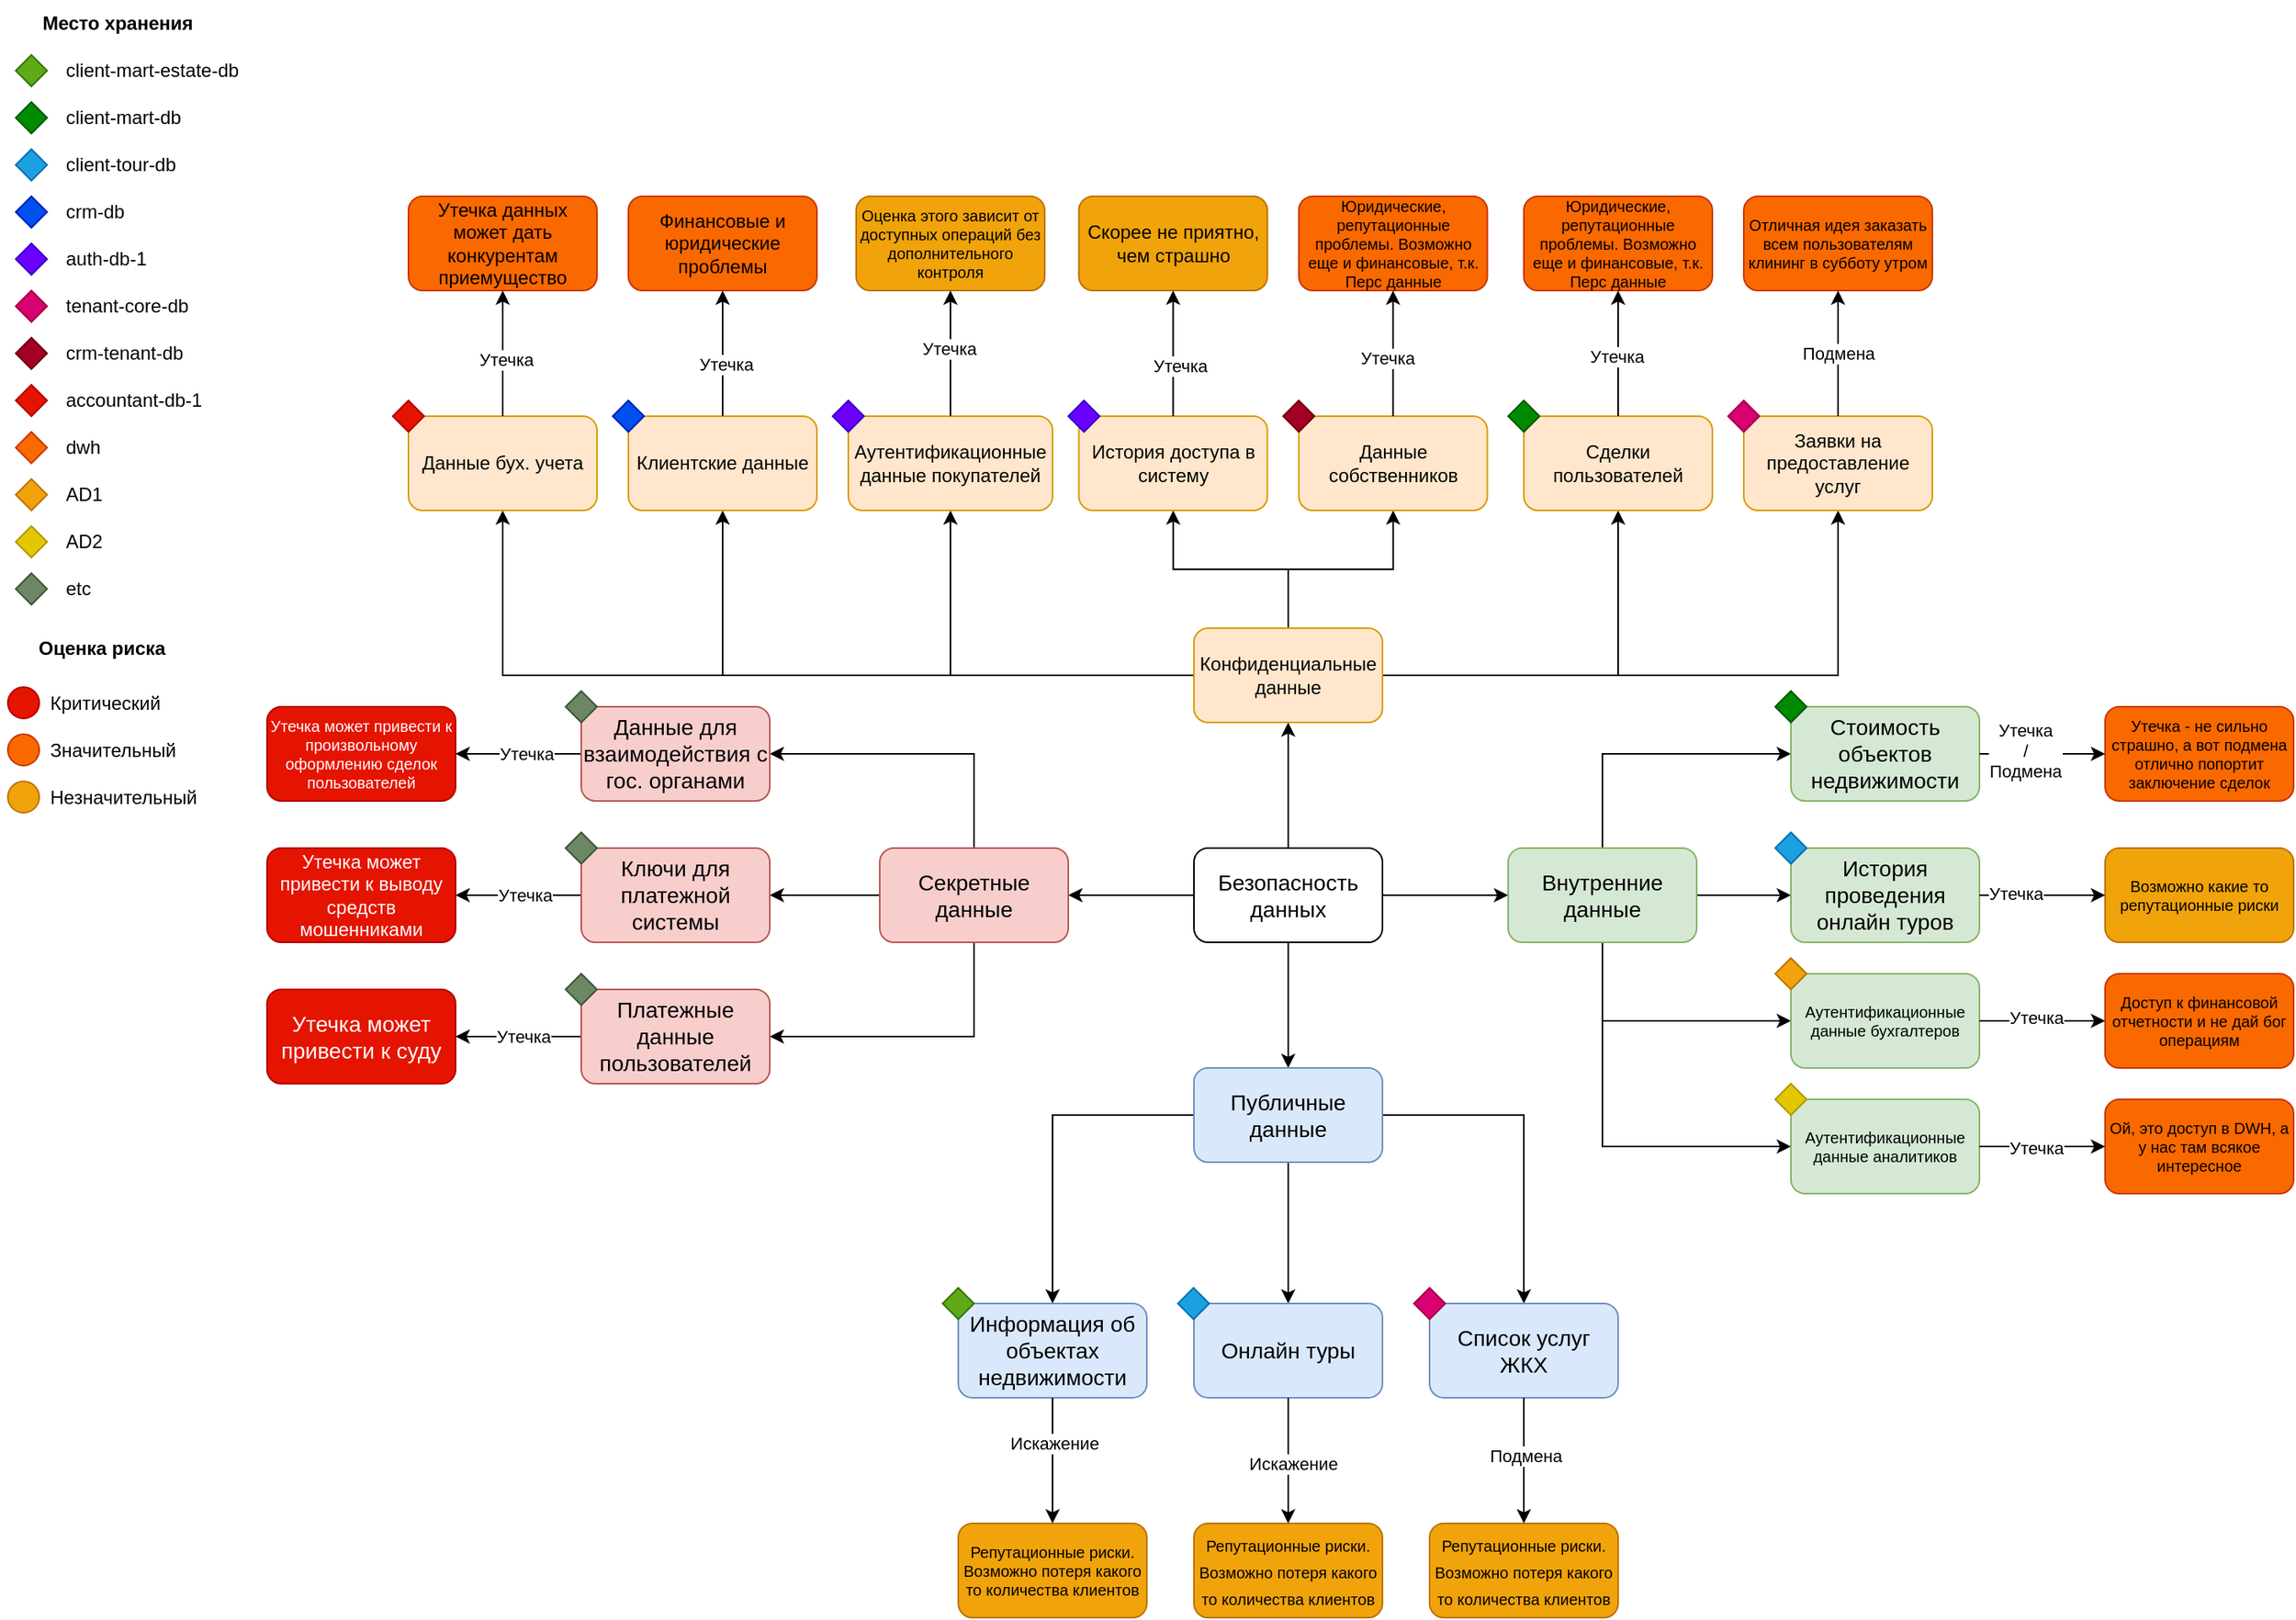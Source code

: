 <mxfile version="24.7.17">
  <diagram name="Page-1" id="2c0d36ab-eaac-3732-788b-9136903baeff">
    <mxGraphModel dx="418" dy="656" grid="1" gridSize="10" guides="1" tooltips="1" connect="1" arrows="1" fold="1" page="1" pageScale="1.5" pageWidth="1169" pageHeight="827" background="none" math="0" shadow="0">
      <root>
        <mxCell id="0" />
        <mxCell id="1" parent="0" />
        <mxCell id="81PvrEaJZRT7oWfypSjd-128" value="" style="edgeStyle=orthogonalEdgeStyle;rounded=0;orthogonalLoop=1;jettySize=auto;html=1;" edge="1" parent="1" source="81PvrEaJZRT7oWfypSjd-126" target="81PvrEaJZRT7oWfypSjd-127">
          <mxGeometry relative="1" as="geometry" />
        </mxCell>
        <mxCell id="81PvrEaJZRT7oWfypSjd-130" value="" style="edgeStyle=orthogonalEdgeStyle;rounded=0;orthogonalLoop=1;jettySize=auto;html=1;" edge="1" parent="1" source="81PvrEaJZRT7oWfypSjd-126" target="81PvrEaJZRT7oWfypSjd-129">
          <mxGeometry relative="1" as="geometry" />
        </mxCell>
        <mxCell id="81PvrEaJZRT7oWfypSjd-132" value="" style="edgeStyle=orthogonalEdgeStyle;rounded=0;orthogonalLoop=1;jettySize=auto;html=1;" edge="1" parent="1" source="81PvrEaJZRT7oWfypSjd-126" target="81PvrEaJZRT7oWfypSjd-131">
          <mxGeometry relative="1" as="geometry" />
        </mxCell>
        <mxCell id="81PvrEaJZRT7oWfypSjd-134" value="" style="edgeStyle=orthogonalEdgeStyle;rounded=0;orthogonalLoop=1;jettySize=auto;html=1;" edge="1" parent="1" source="81PvrEaJZRT7oWfypSjd-126" target="81PvrEaJZRT7oWfypSjd-133">
          <mxGeometry relative="1" as="geometry" />
        </mxCell>
        <mxCell id="81PvrEaJZRT7oWfypSjd-126" value="Безопасность данных" style="rounded=1;whiteSpace=wrap;html=1;fontStyle=0;fontSize=14;" vertex="1" parent="1">
          <mxGeometry x="770" y="550" width="120" height="60" as="geometry" />
        </mxCell>
        <mxCell id="81PvrEaJZRT7oWfypSjd-136" value="" style="edgeStyle=orthogonalEdgeStyle;rounded=0;orthogonalLoop=1;jettySize=auto;html=1;" edge="1" parent="1" source="81PvrEaJZRT7oWfypSjd-127" target="81PvrEaJZRT7oWfypSjd-135">
          <mxGeometry relative="1" as="geometry" />
        </mxCell>
        <mxCell id="81PvrEaJZRT7oWfypSjd-140" style="edgeStyle=orthogonalEdgeStyle;rounded=0;orthogonalLoop=1;jettySize=auto;html=1;exitX=0.5;exitY=1;exitDx=0;exitDy=0;entryX=0.5;entryY=0;entryDx=0;entryDy=0;" edge="1" parent="1" source="81PvrEaJZRT7oWfypSjd-127" target="81PvrEaJZRT7oWfypSjd-139">
          <mxGeometry relative="1" as="geometry" />
        </mxCell>
        <mxCell id="81PvrEaJZRT7oWfypSjd-142" style="edgeStyle=orthogonalEdgeStyle;rounded=0;orthogonalLoop=1;jettySize=auto;html=1;exitX=1;exitY=0.5;exitDx=0;exitDy=0;entryX=0.5;entryY=0;entryDx=0;entryDy=0;" edge="1" parent="1" source="81PvrEaJZRT7oWfypSjd-127" target="81PvrEaJZRT7oWfypSjd-141">
          <mxGeometry relative="1" as="geometry" />
        </mxCell>
        <mxCell id="81PvrEaJZRT7oWfypSjd-127" value="Публичные данные" style="whiteSpace=wrap;html=1;fontSize=14;fillColor=#dae8fc;strokeColor=#6c8ebf;rounded=1;fontStyle=0;" vertex="1" parent="1">
          <mxGeometry x="770" y="690" width="120" height="60" as="geometry" />
        </mxCell>
        <mxCell id="81PvrEaJZRT7oWfypSjd-159" style="edgeStyle=orthogonalEdgeStyle;rounded=0;orthogonalLoop=1;jettySize=auto;html=1;exitX=1;exitY=0.5;exitDx=0;exitDy=0;entryX=0;entryY=0.5;entryDx=0;entryDy=0;" edge="1" parent="1" source="81PvrEaJZRT7oWfypSjd-129" target="81PvrEaJZRT7oWfypSjd-158">
          <mxGeometry relative="1" as="geometry" />
        </mxCell>
        <mxCell id="81PvrEaJZRT7oWfypSjd-160" style="edgeStyle=orthogonalEdgeStyle;rounded=0;orthogonalLoop=1;jettySize=auto;html=1;exitX=0.5;exitY=0;exitDx=0;exitDy=0;entryX=0;entryY=0.5;entryDx=0;entryDy=0;" edge="1" parent="1" source="81PvrEaJZRT7oWfypSjd-129" target="81PvrEaJZRT7oWfypSjd-154">
          <mxGeometry relative="1" as="geometry" />
        </mxCell>
        <mxCell id="81PvrEaJZRT7oWfypSjd-230" style="edgeStyle=orthogonalEdgeStyle;rounded=0;orthogonalLoop=1;jettySize=auto;html=1;exitX=0.5;exitY=1;exitDx=0;exitDy=0;entryX=0;entryY=0.5;entryDx=0;entryDy=0;fontSize=10;" edge="1" parent="1" source="81PvrEaJZRT7oWfypSjd-129" target="81PvrEaJZRT7oWfypSjd-228">
          <mxGeometry relative="1" as="geometry" />
        </mxCell>
        <mxCell id="81PvrEaJZRT7oWfypSjd-231" style="edgeStyle=orthogonalEdgeStyle;rounded=0;orthogonalLoop=1;jettySize=auto;html=1;exitX=0.5;exitY=1;exitDx=0;exitDy=0;entryX=0;entryY=0.5;entryDx=0;entryDy=0;" edge="1" parent="1" source="81PvrEaJZRT7oWfypSjd-129" target="81PvrEaJZRT7oWfypSjd-223">
          <mxGeometry relative="1" as="geometry" />
        </mxCell>
        <mxCell id="81PvrEaJZRT7oWfypSjd-129" value="Внутренние данные" style="whiteSpace=wrap;html=1;fontSize=14;fillColor=#d5e8d4;strokeColor=#82b366;rounded=1;fontStyle=0;" vertex="1" parent="1">
          <mxGeometry x="970" y="550" width="120" height="60" as="geometry" />
        </mxCell>
        <mxCell id="81PvrEaJZRT7oWfypSjd-149" value="" style="edgeStyle=orthogonalEdgeStyle;rounded=0;orthogonalLoop=1;jettySize=auto;html=1;" edge="1" parent="1" source="81PvrEaJZRT7oWfypSjd-131" target="81PvrEaJZRT7oWfypSjd-148">
          <mxGeometry relative="1" as="geometry" />
        </mxCell>
        <mxCell id="81PvrEaJZRT7oWfypSjd-151" value="" style="edgeStyle=orthogonalEdgeStyle;rounded=0;orthogonalLoop=1;jettySize=auto;html=1;" edge="1" parent="1" source="81PvrEaJZRT7oWfypSjd-131" target="81PvrEaJZRT7oWfypSjd-150">
          <mxGeometry relative="1" as="geometry" />
        </mxCell>
        <mxCell id="81PvrEaJZRT7oWfypSjd-153" value="" style="edgeStyle=orthogonalEdgeStyle;rounded=0;orthogonalLoop=1;jettySize=auto;html=1;" edge="1" parent="1" source="81PvrEaJZRT7oWfypSjd-131" target="81PvrEaJZRT7oWfypSjd-152">
          <mxGeometry relative="1" as="geometry" />
        </mxCell>
        <mxCell id="81PvrEaJZRT7oWfypSjd-157" value="" style="edgeStyle=orthogonalEdgeStyle;rounded=0;orthogonalLoop=1;jettySize=auto;html=1;" edge="1" parent="1" source="81PvrEaJZRT7oWfypSjd-131" target="81PvrEaJZRT7oWfypSjd-156">
          <mxGeometry relative="1" as="geometry" />
        </mxCell>
        <mxCell id="81PvrEaJZRT7oWfypSjd-165" value="" style="edgeStyle=orthogonalEdgeStyle;rounded=0;orthogonalLoop=1;jettySize=auto;html=1;" edge="1" parent="1" source="81PvrEaJZRT7oWfypSjd-131" target="81PvrEaJZRT7oWfypSjd-164">
          <mxGeometry relative="1" as="geometry" />
        </mxCell>
        <mxCell id="81PvrEaJZRT7oWfypSjd-213" style="edgeStyle=orthogonalEdgeStyle;rounded=0;orthogonalLoop=1;jettySize=auto;html=1;exitX=1;exitY=0.5;exitDx=0;exitDy=0;entryX=0.5;entryY=1;entryDx=0;entryDy=0;" edge="1" parent="1" source="81PvrEaJZRT7oWfypSjd-131" target="81PvrEaJZRT7oWfypSjd-211">
          <mxGeometry relative="1" as="geometry" />
        </mxCell>
        <mxCell id="81PvrEaJZRT7oWfypSjd-221" style="edgeStyle=orthogonalEdgeStyle;rounded=0;orthogonalLoop=1;jettySize=auto;html=1;exitX=0;exitY=0.5;exitDx=0;exitDy=0;entryX=0.5;entryY=1;entryDx=0;entryDy=0;" edge="1" parent="1" source="81PvrEaJZRT7oWfypSjd-131" target="81PvrEaJZRT7oWfypSjd-218">
          <mxGeometry relative="1" as="geometry" />
        </mxCell>
        <mxCell id="81PvrEaJZRT7oWfypSjd-131" value="Конфиденциальные данные" style="whiteSpace=wrap;html=1;fontSize=12;fillColor=#ffe6cc;strokeColor=#d79b00;rounded=1;fontStyle=0;" vertex="1" parent="1">
          <mxGeometry x="770" y="410" width="120" height="60" as="geometry" />
        </mxCell>
        <mxCell id="81PvrEaJZRT7oWfypSjd-146" style="edgeStyle=orthogonalEdgeStyle;rounded=0;orthogonalLoop=1;jettySize=auto;html=1;exitX=0.5;exitY=0;exitDx=0;exitDy=0;entryX=1;entryY=0.5;entryDx=0;entryDy=0;" edge="1" parent="1" source="81PvrEaJZRT7oWfypSjd-133" target="81PvrEaJZRT7oWfypSjd-143">
          <mxGeometry relative="1" as="geometry" />
        </mxCell>
        <mxCell id="81PvrEaJZRT7oWfypSjd-147" style="edgeStyle=orthogonalEdgeStyle;rounded=0;orthogonalLoop=1;jettySize=auto;html=1;exitX=0;exitY=0.5;exitDx=0;exitDy=0;entryX=1;entryY=0.5;entryDx=0;entryDy=0;" edge="1" parent="1" source="81PvrEaJZRT7oWfypSjd-133" target="81PvrEaJZRT7oWfypSjd-145">
          <mxGeometry relative="1" as="geometry" />
        </mxCell>
        <mxCell id="81PvrEaJZRT7oWfypSjd-235" style="edgeStyle=orthogonalEdgeStyle;rounded=0;orthogonalLoop=1;jettySize=auto;html=1;exitX=0.5;exitY=1;exitDx=0;exitDy=0;entryX=1;entryY=0.5;entryDx=0;entryDy=0;" edge="1" parent="1" source="81PvrEaJZRT7oWfypSjd-133" target="81PvrEaJZRT7oWfypSjd-232">
          <mxGeometry relative="1" as="geometry" />
        </mxCell>
        <mxCell id="81PvrEaJZRT7oWfypSjd-133" value="Секретные данные" style="whiteSpace=wrap;html=1;fontSize=14;fillColor=#f8cecc;strokeColor=#b85450;rounded=1;fontStyle=0;" vertex="1" parent="1">
          <mxGeometry x="570" y="550" width="120" height="60" as="geometry" />
        </mxCell>
        <mxCell id="81PvrEaJZRT7oWfypSjd-250" value="" style="edgeStyle=orthogonalEdgeStyle;rounded=0;orthogonalLoop=1;jettySize=auto;html=1;" edge="1" parent="1" source="81PvrEaJZRT7oWfypSjd-143" target="81PvrEaJZRT7oWfypSjd-249">
          <mxGeometry relative="1" as="geometry" />
        </mxCell>
        <mxCell id="81PvrEaJZRT7oWfypSjd-285" value="Утечка" style="edgeLabel;html=1;align=center;verticalAlign=middle;resizable=0;points=[];fontColor=#000000;fontStyle=0" vertex="1" connectable="0" parent="81PvrEaJZRT7oWfypSjd-250">
          <mxGeometry x="-0.108" relative="1" as="geometry">
            <mxPoint as="offset" />
          </mxGeometry>
        </mxCell>
        <mxCell id="81PvrEaJZRT7oWfypSjd-143" value="Данные для взаимодействия с гос. органами" style="whiteSpace=wrap;html=1;fontSize=14;fillColor=#f8cecc;strokeColor=#b85450;rounded=1;fontStyle=0;" vertex="1" parent="1">
          <mxGeometry x="380" y="460" width="120" height="60" as="geometry" />
        </mxCell>
        <mxCell id="81PvrEaJZRT7oWfypSjd-253" value="" style="edgeStyle=orthogonalEdgeStyle;rounded=0;orthogonalLoop=1;jettySize=auto;html=1;" edge="1" parent="1" source="81PvrEaJZRT7oWfypSjd-145" target="81PvrEaJZRT7oWfypSjd-252">
          <mxGeometry relative="1" as="geometry" />
        </mxCell>
        <mxCell id="81PvrEaJZRT7oWfypSjd-290" value="Утечка" style="edgeLabel;html=1;align=center;verticalAlign=middle;resizable=0;points=[];" vertex="1" connectable="0" parent="81PvrEaJZRT7oWfypSjd-253">
          <mxGeometry x="-0.094" y="2" relative="1" as="geometry">
            <mxPoint y="-2" as="offset" />
          </mxGeometry>
        </mxCell>
        <mxCell id="81PvrEaJZRT7oWfypSjd-145" value="Ключи для платежной системы" style="whiteSpace=wrap;html=1;fontSize=14;fillColor=#f8cecc;strokeColor=#b85450;rounded=1;fontStyle=0;" vertex="1" parent="1">
          <mxGeometry x="380" y="550" width="120" height="60" as="geometry" />
        </mxCell>
        <mxCell id="81PvrEaJZRT7oWfypSjd-167" value="" style="rhombus;whiteSpace=wrap;html=1;fillColor=#60a917;strokeColor=#2D7600;fontColor=#ffffff;" vertex="1" parent="1">
          <mxGeometry x="20" y="45" width="20" height="20" as="geometry" />
        </mxCell>
        <mxCell id="81PvrEaJZRT7oWfypSjd-168" value="client-mart-estate-db" style="text;html=1;align=left;verticalAlign=middle;whiteSpace=wrap;rounded=0;" vertex="1" parent="1">
          <mxGeometry x="50" y="40" width="120" height="30" as="geometry" />
        </mxCell>
        <mxCell id="81PvrEaJZRT7oWfypSjd-169" value="" style="rhombus;whiteSpace=wrap;html=1;fillColor=#008a00;strokeColor=#005700;fontColor=#ffffff;" vertex="1" parent="1">
          <mxGeometry x="20" y="75" width="20" height="20" as="geometry" />
        </mxCell>
        <mxCell id="81PvrEaJZRT7oWfypSjd-170" value="client-mart-db" style="text;html=1;align=left;verticalAlign=middle;whiteSpace=wrap;rounded=0;" vertex="1" parent="1">
          <mxGeometry x="50" y="70" width="120" height="30" as="geometry" />
        </mxCell>
        <mxCell id="81PvrEaJZRT7oWfypSjd-171" value="" style="rhombus;whiteSpace=wrap;html=1;fillColor=#1ba1e2;strokeColor=#006EAF;fontColor=#ffffff;" vertex="1" parent="1">
          <mxGeometry x="20" y="105" width="20" height="20" as="geometry" />
        </mxCell>
        <mxCell id="81PvrEaJZRT7oWfypSjd-172" value="client-tour-db" style="text;html=1;align=left;verticalAlign=middle;whiteSpace=wrap;rounded=0;" vertex="1" parent="1">
          <mxGeometry x="50" y="100" width="120" height="30" as="geometry" />
        </mxCell>
        <mxCell id="81PvrEaJZRT7oWfypSjd-173" value="" style="rhombus;whiteSpace=wrap;html=1;fillColor=#0050ef;strokeColor=#001DBC;fontColor=#ffffff;" vertex="1" parent="1">
          <mxGeometry x="20" y="135" width="20" height="20" as="geometry" />
        </mxCell>
        <mxCell id="81PvrEaJZRT7oWfypSjd-174" value="crm-db" style="text;html=1;align=left;verticalAlign=middle;whiteSpace=wrap;rounded=0;" vertex="1" parent="1">
          <mxGeometry x="50" y="130" width="120" height="30" as="geometry" />
        </mxCell>
        <mxCell id="81PvrEaJZRT7oWfypSjd-175" value="" style="rhombus;whiteSpace=wrap;html=1;fillColor=#6a00ff;strokeColor=#3700CC;fontColor=#ffffff;" vertex="1" parent="1">
          <mxGeometry x="20" y="165" width="20" height="20" as="geometry" />
        </mxCell>
        <mxCell id="81PvrEaJZRT7oWfypSjd-176" value="auth-db-1" style="text;html=1;align=left;verticalAlign=middle;whiteSpace=wrap;rounded=0;" vertex="1" parent="1">
          <mxGeometry x="50" y="160" width="120" height="30" as="geometry" />
        </mxCell>
        <mxCell id="81PvrEaJZRT7oWfypSjd-177" value="" style="rhombus;whiteSpace=wrap;html=1;fillColor=#d80073;strokeColor=#A50040;fontColor=#ffffff;" vertex="1" parent="1">
          <mxGeometry x="20" y="195" width="20" height="20" as="geometry" />
        </mxCell>
        <mxCell id="81PvrEaJZRT7oWfypSjd-178" value="tenant-core-db" style="text;html=1;align=left;verticalAlign=middle;whiteSpace=wrap;rounded=0;" vertex="1" parent="1">
          <mxGeometry x="50" y="190" width="120" height="30" as="geometry" />
        </mxCell>
        <mxCell id="81PvrEaJZRT7oWfypSjd-179" value="" style="rhombus;whiteSpace=wrap;html=1;fillColor=#a20025;strokeColor=#6F0000;fontColor=#ffffff;" vertex="1" parent="1">
          <mxGeometry x="20" y="225" width="20" height="20" as="geometry" />
        </mxCell>
        <mxCell id="81PvrEaJZRT7oWfypSjd-180" value="crm-tenant-db" style="text;html=1;align=left;verticalAlign=middle;whiteSpace=wrap;rounded=0;" vertex="1" parent="1">
          <mxGeometry x="50" y="220" width="120" height="30" as="geometry" />
        </mxCell>
        <mxCell id="81PvrEaJZRT7oWfypSjd-181" value="" style="rhombus;whiteSpace=wrap;html=1;fillColor=#e51400;strokeColor=#B20000;fontColor=#ffffff;" vertex="1" parent="1">
          <mxGeometry x="20" y="255" width="20" height="20" as="geometry" />
        </mxCell>
        <mxCell id="81PvrEaJZRT7oWfypSjd-182" value="accountant-db-1" style="text;html=1;align=left;verticalAlign=middle;whiteSpace=wrap;rounded=0;" vertex="1" parent="1">
          <mxGeometry x="50" y="250" width="120" height="30" as="geometry" />
        </mxCell>
        <mxCell id="81PvrEaJZRT7oWfypSjd-183" value="" style="rhombus;whiteSpace=wrap;html=1;fillColor=#fa6800;strokeColor=#C73500;fontColor=#000000;" vertex="1" parent="1">
          <mxGeometry x="20" y="285" width="20" height="20" as="geometry" />
        </mxCell>
        <mxCell id="81PvrEaJZRT7oWfypSjd-184" value="dwh" style="text;html=1;align=left;verticalAlign=middle;whiteSpace=wrap;rounded=0;" vertex="1" parent="1">
          <mxGeometry x="50" y="280" width="120" height="30" as="geometry" />
        </mxCell>
        <mxCell id="81PvrEaJZRT7oWfypSjd-185" value="" style="rhombus;whiteSpace=wrap;html=1;fillColor=#f0a30a;strokeColor=#BD7000;fontColor=#000000;" vertex="1" parent="1">
          <mxGeometry x="20" y="315" width="20" height="20" as="geometry" />
        </mxCell>
        <mxCell id="81PvrEaJZRT7oWfypSjd-186" value="AD1" style="text;html=1;align=left;verticalAlign=middle;whiteSpace=wrap;rounded=0;" vertex="1" parent="1">
          <mxGeometry x="50" y="310" width="120" height="30" as="geometry" />
        </mxCell>
        <mxCell id="81PvrEaJZRT7oWfypSjd-187" value="" style="rhombus;whiteSpace=wrap;html=1;fillColor=#6d8764;strokeColor=#3A5431;fontColor=#ffffff;" vertex="1" parent="1">
          <mxGeometry x="20" y="375" width="20" height="20" as="geometry" />
        </mxCell>
        <mxCell id="81PvrEaJZRT7oWfypSjd-188" value="etc" style="text;html=1;align=left;verticalAlign=middle;whiteSpace=wrap;rounded=0;" vertex="1" parent="1">
          <mxGeometry x="50" y="370" width="120" height="30" as="geometry" />
        </mxCell>
        <mxCell id="81PvrEaJZRT7oWfypSjd-201" value="" style="group" vertex="1" connectable="0" parent="1">
          <mxGeometry x="690" y="265" width="126.75" height="70" as="geometry" />
        </mxCell>
        <mxCell id="81PvrEaJZRT7oWfypSjd-164" value="История доступа в систему" style="whiteSpace=wrap;html=1;fillColor=#ffe6cc;strokeColor=#d79b00;rounded=1;fontStyle=0;" vertex="1" parent="81PvrEaJZRT7oWfypSjd-201">
          <mxGeometry x="6.75" y="10" width="120" height="60" as="geometry" />
        </mxCell>
        <mxCell id="81PvrEaJZRT7oWfypSjd-198" value="" style="rhombus;whiteSpace=wrap;html=1;fillColor=#6a00ff;strokeColor=#3700CC;fontColor=#ffffff;" vertex="1" parent="81PvrEaJZRT7oWfypSjd-201">
          <mxGeometry width="20" height="20" as="geometry" />
        </mxCell>
        <mxCell id="81PvrEaJZRT7oWfypSjd-202" value="" style="group" vertex="1" connectable="0" parent="1">
          <mxGeometry x="540" y="265" width="140" height="70" as="geometry" />
        </mxCell>
        <mxCell id="81PvrEaJZRT7oWfypSjd-150" value="Аутентификационные данные покупателей" style="whiteSpace=wrap;html=1;fillColor=#ffe6cc;strokeColor=#d79b00;rounded=1;fontStyle=0;" vertex="1" parent="81PvrEaJZRT7oWfypSjd-202">
          <mxGeometry x="10" y="10" width="130" height="60" as="geometry" />
        </mxCell>
        <mxCell id="81PvrEaJZRT7oWfypSjd-197" value="" style="rhombus;whiteSpace=wrap;html=1;fillColor=#6a00ff;strokeColor=#3700CC;fontColor=#ffffff;" vertex="1" parent="81PvrEaJZRT7oWfypSjd-202">
          <mxGeometry width="20" height="20" as="geometry" />
        </mxCell>
        <mxCell id="81PvrEaJZRT7oWfypSjd-203" value="" style="group" vertex="1" connectable="0" parent="1">
          <mxGeometry x="400" y="265" width="130" height="70" as="geometry" />
        </mxCell>
        <mxCell id="81PvrEaJZRT7oWfypSjd-148" value="Клиентские данные" style="whiteSpace=wrap;html=1;fillColor=#ffe6cc;strokeColor=#d79b00;rounded=1;fontStyle=0;" vertex="1" parent="81PvrEaJZRT7oWfypSjd-203">
          <mxGeometry x="10" y="10" width="120" height="60" as="geometry" />
        </mxCell>
        <mxCell id="81PvrEaJZRT7oWfypSjd-196" value="" style="rhombus;whiteSpace=wrap;html=1;fillColor=#0050ef;strokeColor=#001DBC;fontColor=#ffffff;" vertex="1" parent="81PvrEaJZRT7oWfypSjd-203">
          <mxGeometry width="20" height="20" as="geometry" />
        </mxCell>
        <mxCell id="81PvrEaJZRT7oWfypSjd-204" value="" style="group" vertex="1" connectable="0" parent="1">
          <mxGeometry x="970" y="265" width="130" height="70" as="geometry" />
        </mxCell>
        <mxCell id="81PvrEaJZRT7oWfypSjd-156" value="Сделки пользователей" style="whiteSpace=wrap;html=1;fillColor=#ffe6cc;strokeColor=#d79b00;rounded=1;fontStyle=0;" vertex="1" parent="81PvrEaJZRT7oWfypSjd-204">
          <mxGeometry x="10" y="10" width="120" height="60" as="geometry" />
        </mxCell>
        <mxCell id="81PvrEaJZRT7oWfypSjd-193" value="" style="rhombus;whiteSpace=wrap;html=1;fillColor=#008a00;strokeColor=#005700;fontColor=#ffffff;" vertex="1" parent="81PvrEaJZRT7oWfypSjd-204">
          <mxGeometry width="20" height="20" as="geometry" />
        </mxCell>
        <mxCell id="81PvrEaJZRT7oWfypSjd-205" value="" style="group" vertex="1" connectable="0" parent="1">
          <mxGeometry x="1140" y="450" width="130" height="70" as="geometry" />
        </mxCell>
        <mxCell id="81PvrEaJZRT7oWfypSjd-154" value="Стоимость объектов недвижимости" style="whiteSpace=wrap;html=1;fontSize=14;fillColor=#d5e8d4;strokeColor=#82b366;rounded=1;fontStyle=0;" vertex="1" parent="81PvrEaJZRT7oWfypSjd-205">
          <mxGeometry x="10" y="10" width="120" height="60" as="geometry" />
        </mxCell>
        <mxCell id="81PvrEaJZRT7oWfypSjd-192" value="" style="rhombus;whiteSpace=wrap;html=1;fillColor=#008a00;strokeColor=#005700;fontColor=#ffffff;" vertex="1" parent="81PvrEaJZRT7oWfypSjd-205">
          <mxGeometry width="20" height="20" as="geometry" />
        </mxCell>
        <mxCell id="81PvrEaJZRT7oWfypSjd-206" value="" style="group" vertex="1" connectable="0" parent="1">
          <mxGeometry x="1140" y="540" width="130" height="70" as="geometry" />
        </mxCell>
        <mxCell id="81PvrEaJZRT7oWfypSjd-158" value="История проведения онлайн туров" style="whiteSpace=wrap;html=1;fontSize=14;fillColor=#d5e8d4;strokeColor=#82b366;rounded=1;fontStyle=0;" vertex="1" parent="81PvrEaJZRT7oWfypSjd-206">
          <mxGeometry x="10" y="10" width="120" height="60" as="geometry" />
        </mxCell>
        <mxCell id="81PvrEaJZRT7oWfypSjd-195" value="" style="rhombus;whiteSpace=wrap;html=1;fillColor=#1ba1e2;strokeColor=#006EAF;fontColor=#ffffff;" vertex="1" parent="81PvrEaJZRT7oWfypSjd-206">
          <mxGeometry width="20" height="20" as="geometry" />
        </mxCell>
        <mxCell id="81PvrEaJZRT7oWfypSjd-207" value="" style="group" vertex="1" connectable="0" parent="1">
          <mxGeometry x="910" y="830" width="130" height="70" as="geometry" />
        </mxCell>
        <mxCell id="81PvrEaJZRT7oWfypSjd-141" value="Список услуг ЖКХ" style="whiteSpace=wrap;html=1;fontSize=14;fillColor=#dae8fc;strokeColor=#6c8ebf;rounded=1;fontStyle=0;" vertex="1" parent="81PvrEaJZRT7oWfypSjd-207">
          <mxGeometry x="10" y="10" width="120" height="60" as="geometry" />
        </mxCell>
        <mxCell id="81PvrEaJZRT7oWfypSjd-199" value="" style="rhombus;whiteSpace=wrap;html=1;fillColor=#d80073;strokeColor=#A50040;fontColor=#ffffff;" vertex="1" parent="81PvrEaJZRT7oWfypSjd-207">
          <mxGeometry width="20" height="20" as="geometry" />
        </mxCell>
        <mxCell id="81PvrEaJZRT7oWfypSjd-208" value="" style="group" vertex="1" connectable="0" parent="1">
          <mxGeometry x="759.75" y="830" width="130.25" height="70" as="geometry" />
        </mxCell>
        <mxCell id="81PvrEaJZRT7oWfypSjd-139" value="Онлайн туры" style="whiteSpace=wrap;html=1;fontSize=14;fillColor=#dae8fc;strokeColor=#6c8ebf;rounded=1;fontStyle=0;" vertex="1" parent="81PvrEaJZRT7oWfypSjd-208">
          <mxGeometry x="10.25" y="10" width="120" height="60" as="geometry" />
        </mxCell>
        <mxCell id="81PvrEaJZRT7oWfypSjd-194" value="" style="rhombus;whiteSpace=wrap;html=1;fillColor=#1ba1e2;strokeColor=#006EAF;fontColor=#ffffff;" vertex="1" parent="81PvrEaJZRT7oWfypSjd-208">
          <mxGeometry width="20" height="20" as="geometry" />
        </mxCell>
        <mxCell id="81PvrEaJZRT7oWfypSjd-209" value="" style="group" vertex="1" connectable="0" parent="1">
          <mxGeometry x="610" y="830" width="130" height="70" as="geometry" />
        </mxCell>
        <mxCell id="81PvrEaJZRT7oWfypSjd-135" value="Информация об объектах недвижимости" style="whiteSpace=wrap;html=1;fontSize=14;fillColor=#dae8fc;strokeColor=#6c8ebf;rounded=1;fontStyle=0;" vertex="1" parent="81PvrEaJZRT7oWfypSjd-209">
          <mxGeometry x="10" y="10" width="120" height="60" as="geometry" />
        </mxCell>
        <mxCell id="81PvrEaJZRT7oWfypSjd-189" value="" style="rhombus;whiteSpace=wrap;html=1;fillColor=#60a917;strokeColor=#2D7600;fontColor=#ffffff;" vertex="1" parent="81PvrEaJZRT7oWfypSjd-209">
          <mxGeometry width="20" height="20" as="geometry" />
        </mxCell>
        <mxCell id="81PvrEaJZRT7oWfypSjd-210" value="" style="group" vertex="1" connectable="0" parent="1">
          <mxGeometry x="1110" y="265" width="130" height="70" as="geometry" />
        </mxCell>
        <mxCell id="81PvrEaJZRT7oWfypSjd-211" value="Заявки на предоставление услуг" style="whiteSpace=wrap;html=1;fillColor=#ffe6cc;strokeColor=#d79b00;rounded=1;fontStyle=0;" vertex="1" parent="81PvrEaJZRT7oWfypSjd-210">
          <mxGeometry x="10" y="10" width="120" height="60" as="geometry" />
        </mxCell>
        <mxCell id="81PvrEaJZRT7oWfypSjd-212" value="" style="rhombus;whiteSpace=wrap;html=1;fillColor=#d80073;strokeColor=#A50040;fontColor=#ffffff;" vertex="1" parent="81PvrEaJZRT7oWfypSjd-210">
          <mxGeometry width="20" height="20" as="geometry" />
        </mxCell>
        <mxCell id="81PvrEaJZRT7oWfypSjd-216" value="" style="group" vertex="1" connectable="0" parent="1">
          <mxGeometry x="826.75" y="265" width="130" height="70" as="geometry" />
        </mxCell>
        <mxCell id="81PvrEaJZRT7oWfypSjd-152" value="Данные собственников" style="whiteSpace=wrap;html=1;fillColor=#ffe6cc;strokeColor=#d79b00;rounded=1;fontStyle=0;" vertex="1" parent="81PvrEaJZRT7oWfypSjd-216">
          <mxGeometry x="10" y="10" width="120" height="60" as="geometry" />
        </mxCell>
        <mxCell id="81PvrEaJZRT7oWfypSjd-215" value="" style="rhombus;whiteSpace=wrap;html=1;fillColor=#a20025;strokeColor=#6F0000;fontColor=#ffffff;" vertex="1" parent="81PvrEaJZRT7oWfypSjd-216">
          <mxGeometry width="20" height="20" as="geometry" />
        </mxCell>
        <mxCell id="81PvrEaJZRT7oWfypSjd-217" value="" style="group" vertex="1" connectable="0" parent="1">
          <mxGeometry x="260" y="265" width="130" height="70" as="geometry" />
        </mxCell>
        <mxCell id="81PvrEaJZRT7oWfypSjd-218" value="Данные бух. учета" style="whiteSpace=wrap;html=1;fillColor=#ffe6cc;strokeColor=#d79b00;rounded=1;fontStyle=0;" vertex="1" parent="81PvrEaJZRT7oWfypSjd-217">
          <mxGeometry x="10" y="10" width="120" height="60" as="geometry" />
        </mxCell>
        <mxCell id="81PvrEaJZRT7oWfypSjd-219" value="" style="rhombus;whiteSpace=wrap;html=1;fillColor=#e51400;strokeColor=#B20000;fontColor=#ffffff;" vertex="1" parent="81PvrEaJZRT7oWfypSjd-217">
          <mxGeometry width="20" height="20" as="geometry" />
        </mxCell>
        <mxCell id="81PvrEaJZRT7oWfypSjd-222" value="" style="group;fontSize=10;" vertex="1" connectable="0" parent="1">
          <mxGeometry x="1140" y="620" width="130" height="70" as="geometry" />
        </mxCell>
        <mxCell id="81PvrEaJZRT7oWfypSjd-223" value="Аутентификационные данные бухгалтеров" style="whiteSpace=wrap;html=1;fontSize=10;fillColor=#d5e8d4;strokeColor=#82b366;rounded=1;fontStyle=0;" vertex="1" parent="81PvrEaJZRT7oWfypSjd-222">
          <mxGeometry x="10" y="10" width="120" height="60" as="geometry" />
        </mxCell>
        <mxCell id="81PvrEaJZRT7oWfypSjd-224" value="" style="rhombus;whiteSpace=wrap;html=1;fillColor=#f0a30a;strokeColor=#BD7000;fontColor=#000000;" vertex="1" parent="81PvrEaJZRT7oWfypSjd-222">
          <mxGeometry width="20" height="20" as="geometry" />
        </mxCell>
        <mxCell id="81PvrEaJZRT7oWfypSjd-225" value="" style="rhombus;whiteSpace=wrap;html=1;fillColor=#e3c800;strokeColor=#B09500;fontColor=#000000;" vertex="1" parent="1">
          <mxGeometry x="20" y="345" width="20" height="20" as="geometry" />
        </mxCell>
        <mxCell id="81PvrEaJZRT7oWfypSjd-226" value="AD2" style="text;html=1;align=left;verticalAlign=middle;whiteSpace=wrap;rounded=0;" vertex="1" parent="1">
          <mxGeometry x="50" y="340" width="120" height="30" as="geometry" />
        </mxCell>
        <mxCell id="81PvrEaJZRT7oWfypSjd-227" value="" style="group;fontSize=10;" vertex="1" connectable="0" parent="1">
          <mxGeometry x="1140" y="700" width="130" height="70" as="geometry" />
        </mxCell>
        <mxCell id="81PvrEaJZRT7oWfypSjd-228" value="Аутентификационные данные аналитиков" style="whiteSpace=wrap;html=1;fontSize=10;fillColor=#d5e8d4;strokeColor=#82b366;rounded=1;fontStyle=0;" vertex="1" parent="81PvrEaJZRT7oWfypSjd-227">
          <mxGeometry x="10" y="10" width="120" height="60" as="geometry" />
        </mxCell>
        <mxCell id="81PvrEaJZRT7oWfypSjd-229" value="" style="rhombus;whiteSpace=wrap;html=1;fillColor=#e3c800;strokeColor=#B09500;fontColor=#000000;" vertex="1" parent="81PvrEaJZRT7oWfypSjd-227">
          <mxGeometry width="20" height="20" as="geometry" />
        </mxCell>
        <mxCell id="81PvrEaJZRT7oWfypSjd-255" value="" style="edgeStyle=orthogonalEdgeStyle;rounded=0;orthogonalLoop=1;jettySize=auto;html=1;" edge="1" parent="1" source="81PvrEaJZRT7oWfypSjd-232" target="81PvrEaJZRT7oWfypSjd-254">
          <mxGeometry relative="1" as="geometry" />
        </mxCell>
        <mxCell id="81PvrEaJZRT7oWfypSjd-291" value="Утечка" style="edgeLabel;html=1;align=center;verticalAlign=middle;resizable=0;points=[];" vertex="1" connectable="0" parent="81PvrEaJZRT7oWfypSjd-255">
          <mxGeometry x="-0.062" y="2" relative="1" as="geometry">
            <mxPoint y="-2" as="offset" />
          </mxGeometry>
        </mxCell>
        <mxCell id="81PvrEaJZRT7oWfypSjd-232" value="Платежные данные пользователей" style="whiteSpace=wrap;html=1;fontSize=14;fillColor=#f8cecc;strokeColor=#b85450;rounded=1;fontStyle=0;" vertex="1" parent="1">
          <mxGeometry x="380" y="640" width="120" height="60" as="geometry" />
        </mxCell>
        <mxCell id="81PvrEaJZRT7oWfypSjd-236" value="" style="rhombus;whiteSpace=wrap;html=1;fillColor=#6d8764;strokeColor=#3A5431;fontColor=#ffffff;" vertex="1" parent="1">
          <mxGeometry x="370" y="450" width="20" height="20" as="geometry" />
        </mxCell>
        <mxCell id="81PvrEaJZRT7oWfypSjd-237" value="" style="rhombus;whiteSpace=wrap;html=1;fillColor=#6d8764;strokeColor=#3A5431;fontColor=#ffffff;" vertex="1" parent="1">
          <mxGeometry x="370" y="540" width="20" height="20" as="geometry" />
        </mxCell>
        <mxCell id="81PvrEaJZRT7oWfypSjd-238" value="" style="rhombus;whiteSpace=wrap;html=1;fillColor=#6d8764;strokeColor=#3A5431;fontColor=#ffffff;" vertex="1" parent="1">
          <mxGeometry x="370" y="630" width="20" height="20" as="geometry" />
        </mxCell>
        <mxCell id="81PvrEaJZRT7oWfypSjd-239" value="" style="ellipse;whiteSpace=wrap;html=1;aspect=fixed;fillColor=#e51400;fontColor=#ffffff;strokeColor=#B20000;" vertex="1" parent="1">
          <mxGeometry x="15" y="447.5" width="20" height="20" as="geometry" />
        </mxCell>
        <mxCell id="81PvrEaJZRT7oWfypSjd-240" value="Критический" style="text;html=1;align=left;verticalAlign=middle;whiteSpace=wrap;rounded=0;" vertex="1" parent="1">
          <mxGeometry x="40" y="442.5" width="120" height="30" as="geometry" />
        </mxCell>
        <mxCell id="81PvrEaJZRT7oWfypSjd-241" value="" style="ellipse;whiteSpace=wrap;html=1;aspect=fixed;fillColor=#fa6800;fontColor=#000000;strokeColor=#C73500;" vertex="1" parent="1">
          <mxGeometry x="15" y="477.5" width="20" height="20" as="geometry" />
        </mxCell>
        <mxCell id="81PvrEaJZRT7oWfypSjd-242" value="Значительный&amp;nbsp;" style="text;html=1;align=left;verticalAlign=middle;whiteSpace=wrap;rounded=0;" vertex="1" parent="1">
          <mxGeometry x="40" y="472.5" width="120" height="30" as="geometry" />
        </mxCell>
        <mxCell id="81PvrEaJZRT7oWfypSjd-243" value="" style="ellipse;whiteSpace=wrap;html=1;aspect=fixed;fillColor=#f0a30a;fontColor=#000000;strokeColor=#BD7000;" vertex="1" parent="1">
          <mxGeometry x="15" y="507.5" width="20" height="20" as="geometry" />
        </mxCell>
        <mxCell id="81PvrEaJZRT7oWfypSjd-244" value="Незначительный" style="text;html=1;align=left;verticalAlign=middle;whiteSpace=wrap;rounded=0;" vertex="1" parent="1">
          <mxGeometry x="40" y="502.5" width="120" height="30" as="geometry" />
        </mxCell>
        <mxCell id="81PvrEaJZRT7oWfypSjd-247" value="Место хранения" style="text;html=1;align=center;verticalAlign=middle;whiteSpace=wrap;rounded=0;fontStyle=1" vertex="1" parent="1">
          <mxGeometry x="20" y="10" width="130" height="30" as="geometry" />
        </mxCell>
        <mxCell id="81PvrEaJZRT7oWfypSjd-248" value="Оценка риска" style="text;html=1;align=center;verticalAlign=middle;whiteSpace=wrap;rounded=0;fontStyle=1" vertex="1" parent="1">
          <mxGeometry x="10" y="407.5" width="130" height="30" as="geometry" />
        </mxCell>
        <mxCell id="81PvrEaJZRT7oWfypSjd-249" value="&lt;font style=&quot;font-size: 10px;&quot;&gt;Утечка может привести к произвольному оформлению сделок пользователей&lt;/font&gt;" style="whiteSpace=wrap;html=1;fontSize=10;fillColor=#e51400;strokeColor=#B20000;rounded=1;fontStyle=0;fontColor=#ffffff;" vertex="1" parent="1">
          <mxGeometry x="180" y="460" width="120" height="60" as="geometry" />
        </mxCell>
        <mxCell id="81PvrEaJZRT7oWfypSjd-252" value="Утечка может привести к выводу средств мошенниками" style="whiteSpace=wrap;html=1;fontSize=12;fillColor=#e51400;strokeColor=#B20000;rounded=1;fontStyle=0;fontColor=#ffffff;" vertex="1" parent="1">
          <mxGeometry x="180" y="550" width="120" height="60" as="geometry" />
        </mxCell>
        <mxCell id="81PvrEaJZRT7oWfypSjd-254" value="Утечка может привести к суду" style="whiteSpace=wrap;html=1;fontSize=14;fillColor=#e51400;strokeColor=#B20000;rounded=1;fontStyle=0;fontColor=#ffffff;" vertex="1" parent="1">
          <mxGeometry x="180" y="640" width="120" height="60" as="geometry" />
        </mxCell>
        <mxCell id="81PvrEaJZRT7oWfypSjd-256" value="Репутационные риски. Возможно потеря какого то количества клиентов" style="whiteSpace=wrap;html=1;fontSize=10;fillColor=#f0a30a;strokeColor=#BD7000;rounded=1;fontStyle=0;fontColor=#000000;" vertex="1" parent="1">
          <mxGeometry x="620" y="980" width="120" height="60" as="geometry" />
        </mxCell>
        <mxCell id="81PvrEaJZRT7oWfypSjd-257" value="" style="edgeStyle=orthogonalEdgeStyle;rounded=0;orthogonalLoop=1;jettySize=auto;html=1;" edge="1" parent="1" source="81PvrEaJZRT7oWfypSjd-135" target="81PvrEaJZRT7oWfypSjd-256">
          <mxGeometry relative="1" as="geometry" />
        </mxCell>
        <mxCell id="81PvrEaJZRT7oWfypSjd-304" value="Искажение" style="edgeLabel;html=1;align=center;verticalAlign=middle;resizable=0;points=[];" vertex="1" connectable="0" parent="81PvrEaJZRT7oWfypSjd-257">
          <mxGeometry x="-0.291" y="1" relative="1" as="geometry">
            <mxPoint as="offset" />
          </mxGeometry>
        </mxCell>
        <mxCell id="81PvrEaJZRT7oWfypSjd-258" value="&lt;span style=&quot;font-size: 10px;&quot;&gt;Репутационные риски. Возможно потеря какого то количества клиентов&lt;/span&gt;" style="whiteSpace=wrap;html=1;fontSize=14;fillColor=#f0a30a;strokeColor=#BD7000;rounded=1;fontStyle=0;fontColor=#000000;" vertex="1" parent="1">
          <mxGeometry x="770" y="980" width="120" height="60" as="geometry" />
        </mxCell>
        <mxCell id="81PvrEaJZRT7oWfypSjd-259" value="" style="edgeStyle=orthogonalEdgeStyle;rounded=0;orthogonalLoop=1;jettySize=auto;html=1;" edge="1" parent="1" source="81PvrEaJZRT7oWfypSjd-139" target="81PvrEaJZRT7oWfypSjd-258">
          <mxGeometry relative="1" as="geometry" />
        </mxCell>
        <mxCell id="81PvrEaJZRT7oWfypSjd-302" value="Искажение" style="edgeLabel;html=1;align=center;verticalAlign=middle;resizable=0;points=[];" vertex="1" connectable="0" parent="81PvrEaJZRT7oWfypSjd-259">
          <mxGeometry x="0.032" y="3" relative="1" as="geometry">
            <mxPoint as="offset" />
          </mxGeometry>
        </mxCell>
        <mxCell id="81PvrEaJZRT7oWfypSjd-260" value="&lt;span style=&quot;font-size: 10px;&quot;&gt;Репутационные риски. Возможно потеря какого то количества клиентов&lt;/span&gt;" style="whiteSpace=wrap;html=1;fontSize=14;fillColor=#f0a30a;strokeColor=#BD7000;rounded=1;fontStyle=0;fontColor=#000000;" vertex="1" parent="1">
          <mxGeometry x="920" y="980" width="120" height="60" as="geometry" />
        </mxCell>
        <mxCell id="81PvrEaJZRT7oWfypSjd-261" value="" style="edgeStyle=orthogonalEdgeStyle;rounded=0;orthogonalLoop=1;jettySize=auto;html=1;" edge="1" parent="1" source="81PvrEaJZRT7oWfypSjd-141" target="81PvrEaJZRT7oWfypSjd-260">
          <mxGeometry relative="1" as="geometry" />
        </mxCell>
        <mxCell id="81PvrEaJZRT7oWfypSjd-303" value="Подмена" style="edgeLabel;html=1;align=center;verticalAlign=middle;resizable=0;points=[];" vertex="1" connectable="0" parent="81PvrEaJZRT7oWfypSjd-261">
          <mxGeometry x="-0.085" y="1" relative="1" as="geometry">
            <mxPoint as="offset" />
          </mxGeometry>
        </mxCell>
        <mxCell id="81PvrEaJZRT7oWfypSjd-262" value="Ой, это доступ в DWH, а у нас там всякое интересное" style="whiteSpace=wrap;html=1;fontSize=10;fillColor=#fa6800;strokeColor=#C73500;rounded=1;fontStyle=0;fontColor=#000000;" vertex="1" parent="1">
          <mxGeometry x="1350" y="710" width="120" height="60" as="geometry" />
        </mxCell>
        <mxCell id="81PvrEaJZRT7oWfypSjd-263" value="" style="edgeStyle=orthogonalEdgeStyle;rounded=0;orthogonalLoop=1;jettySize=auto;html=1;" edge="1" parent="1" source="81PvrEaJZRT7oWfypSjd-228" target="81PvrEaJZRT7oWfypSjd-262">
          <mxGeometry relative="1" as="geometry" />
        </mxCell>
        <mxCell id="81PvrEaJZRT7oWfypSjd-301" value="Утечка" style="edgeLabel;html=1;align=center;verticalAlign=middle;resizable=0;points=[];" vertex="1" connectable="0" parent="81PvrEaJZRT7oWfypSjd-263">
          <mxGeometry x="-0.109" y="-1" relative="1" as="geometry">
            <mxPoint as="offset" />
          </mxGeometry>
        </mxCell>
        <mxCell id="81PvrEaJZRT7oWfypSjd-264" value="Доступ к финансовой отчетности и не дай бог операциям" style="whiteSpace=wrap;html=1;fontSize=10;fillColor=#fa6800;strokeColor=#C73500;rounded=1;fontStyle=0;fontColor=#000000;" vertex="1" parent="1">
          <mxGeometry x="1350" y="630" width="120" height="60" as="geometry" />
        </mxCell>
        <mxCell id="81PvrEaJZRT7oWfypSjd-265" value="" style="edgeStyle=orthogonalEdgeStyle;rounded=0;orthogonalLoop=1;jettySize=auto;html=1;" edge="1" parent="1" source="81PvrEaJZRT7oWfypSjd-223" target="81PvrEaJZRT7oWfypSjd-264">
          <mxGeometry relative="1" as="geometry" />
        </mxCell>
        <mxCell id="81PvrEaJZRT7oWfypSjd-300" value="Утечка" style="edgeLabel;html=1;align=center;verticalAlign=middle;resizable=0;points=[];" vertex="1" connectable="0" parent="81PvrEaJZRT7oWfypSjd-265">
          <mxGeometry x="-0.109" y="2" relative="1" as="geometry">
            <mxPoint as="offset" />
          </mxGeometry>
        </mxCell>
        <mxCell id="81PvrEaJZRT7oWfypSjd-266" value="Возможно какие то репутационные риски" style="whiteSpace=wrap;html=1;fontSize=10;fillColor=#f0a30a;strokeColor=#BD7000;rounded=1;fontStyle=0;fontColor=#000000;" vertex="1" parent="1">
          <mxGeometry x="1350" y="550" width="120" height="60" as="geometry" />
        </mxCell>
        <mxCell id="81PvrEaJZRT7oWfypSjd-267" value="" style="edgeStyle=orthogonalEdgeStyle;rounded=0;orthogonalLoop=1;jettySize=auto;html=1;" edge="1" parent="1" source="81PvrEaJZRT7oWfypSjd-158" target="81PvrEaJZRT7oWfypSjd-266">
          <mxGeometry relative="1" as="geometry" />
        </mxCell>
        <mxCell id="81PvrEaJZRT7oWfypSjd-299" value="Утечка" style="edgeLabel;html=1;align=center;verticalAlign=middle;resizable=0;points=[];" vertex="1" connectable="0" parent="81PvrEaJZRT7oWfypSjd-267">
          <mxGeometry x="-0.432" y="1" relative="1" as="geometry">
            <mxPoint as="offset" />
          </mxGeometry>
        </mxCell>
        <mxCell id="81PvrEaJZRT7oWfypSjd-268" value="Утечка - не сильно страшно, а вот подмена отлично попортит заключение сделок" style="whiteSpace=wrap;html=1;fontSize=10;fillColor=#fa6800;strokeColor=#C73500;rounded=1;fontStyle=0;fontColor=#000000;" vertex="1" parent="1">
          <mxGeometry x="1350" y="460" width="120" height="60" as="geometry" />
        </mxCell>
        <mxCell id="81PvrEaJZRT7oWfypSjd-269" value="" style="edgeStyle=orthogonalEdgeStyle;rounded=0;orthogonalLoop=1;jettySize=auto;html=1;" edge="1" parent="1" source="81PvrEaJZRT7oWfypSjd-154" target="81PvrEaJZRT7oWfypSjd-268">
          <mxGeometry relative="1" as="geometry" />
        </mxCell>
        <mxCell id="81PvrEaJZRT7oWfypSjd-298" value="Утечка &lt;br&gt;/ &lt;br&gt;Подмена" style="edgeLabel;html=1;align=center;verticalAlign=middle;resizable=0;points=[];" vertex="1" connectable="0" parent="81PvrEaJZRT7oWfypSjd-269">
          <mxGeometry x="-0.285" y="2" relative="1" as="geometry">
            <mxPoint as="offset" />
          </mxGeometry>
        </mxCell>
        <mxCell id="81PvrEaJZRT7oWfypSjd-270" value="Отличная идея заказать всем пользователям клининг в субботу утром" style="whiteSpace=wrap;html=1;fillColor=#fa6800;strokeColor=#C73500;rounded=1;fontStyle=0;fontColor=#000000;fontSize=10;" vertex="1" parent="1">
          <mxGeometry x="1120" y="135" width="120" height="60" as="geometry" />
        </mxCell>
        <mxCell id="81PvrEaJZRT7oWfypSjd-271" value="Подмена" style="edgeStyle=orthogonalEdgeStyle;rounded=0;orthogonalLoop=1;jettySize=auto;html=1;" edge="1" parent="1" source="81PvrEaJZRT7oWfypSjd-211" target="81PvrEaJZRT7oWfypSjd-270">
          <mxGeometry relative="1" as="geometry" />
        </mxCell>
        <mxCell id="81PvrEaJZRT7oWfypSjd-272" value="&lt;span style=&quot;font-size: 10px;&quot;&gt;Юридические, репутационные проблемы. Возможно еще и финансовые, т.к. Перс данные&lt;/span&gt;" style="whiteSpace=wrap;html=1;fillColor=#fa6800;strokeColor=#C73500;rounded=1;fontStyle=0;fontColor=#000000;fontSize=10;" vertex="1" parent="1">
          <mxGeometry x="980" y="135" width="120" height="60" as="geometry" />
        </mxCell>
        <mxCell id="81PvrEaJZRT7oWfypSjd-273" value="" style="edgeStyle=orthogonalEdgeStyle;rounded=0;orthogonalLoop=1;jettySize=auto;html=1;" edge="1" parent="1" source="81PvrEaJZRT7oWfypSjd-156" target="81PvrEaJZRT7oWfypSjd-272">
          <mxGeometry relative="1" as="geometry" />
        </mxCell>
        <mxCell id="81PvrEaJZRT7oWfypSjd-297" value="Утечка" style="edgeLabel;html=1;align=center;verticalAlign=middle;resizable=0;points=[];" vertex="1" connectable="0" parent="81PvrEaJZRT7oWfypSjd-273">
          <mxGeometry x="-0.04" y="1" relative="1" as="geometry">
            <mxPoint as="offset" />
          </mxGeometry>
        </mxCell>
        <mxCell id="81PvrEaJZRT7oWfypSjd-274" value="Юридические, репутационные проблемы. Возможно еще и финансовые, т.к. Перс данные" style="whiteSpace=wrap;html=1;fillColor=#fa6800;strokeColor=#C73500;rounded=1;fontStyle=0;fontSize=10;fontColor=#000000;" vertex="1" parent="1">
          <mxGeometry x="836.75" y="135" width="120" height="60" as="geometry" />
        </mxCell>
        <mxCell id="81PvrEaJZRT7oWfypSjd-275" value="" style="edgeStyle=orthogonalEdgeStyle;rounded=0;orthogonalLoop=1;jettySize=auto;html=1;" edge="1" parent="1" source="81PvrEaJZRT7oWfypSjd-152" target="81PvrEaJZRT7oWfypSjd-274">
          <mxGeometry relative="1" as="geometry" />
        </mxCell>
        <mxCell id="81PvrEaJZRT7oWfypSjd-296" value="Утечка" style="edgeLabel;html=1;align=center;verticalAlign=middle;resizable=0;points=[];" vertex="1" connectable="0" parent="81PvrEaJZRT7oWfypSjd-275">
          <mxGeometry x="-0.069" y="4" relative="1" as="geometry">
            <mxPoint as="offset" />
          </mxGeometry>
        </mxCell>
        <mxCell id="81PvrEaJZRT7oWfypSjd-276" value="Скорее не приятно, чем страшно" style="whiteSpace=wrap;html=1;fillColor=#f0a30a;strokeColor=#BD7000;rounded=1;fontStyle=0;fontColor=#000000;" vertex="1" parent="1">
          <mxGeometry x="696.75" y="135" width="120" height="60" as="geometry" />
        </mxCell>
        <mxCell id="81PvrEaJZRT7oWfypSjd-277" value="" style="edgeStyle=orthogonalEdgeStyle;rounded=0;orthogonalLoop=1;jettySize=auto;html=1;" edge="1" parent="1" source="81PvrEaJZRT7oWfypSjd-164" target="81PvrEaJZRT7oWfypSjd-276">
          <mxGeometry relative="1" as="geometry" />
        </mxCell>
        <mxCell id="81PvrEaJZRT7oWfypSjd-295" value="Утечка" style="edgeLabel;html=1;align=center;verticalAlign=middle;resizable=0;points=[];" vertex="1" connectable="0" parent="81PvrEaJZRT7oWfypSjd-277">
          <mxGeometry x="-0.187" y="-4" relative="1" as="geometry">
            <mxPoint as="offset" />
          </mxGeometry>
        </mxCell>
        <mxCell id="81PvrEaJZRT7oWfypSjd-278" value="Оценка этого зависит от доступных операций без дополнительного контроля" style="whiteSpace=wrap;html=1;fillColor=#f0a30a;strokeColor=#BD7000;rounded=1;fontStyle=0;fontColor=#000000;fontSize=10;" vertex="1" parent="1">
          <mxGeometry x="555" y="135" width="120" height="60" as="geometry" />
        </mxCell>
        <mxCell id="81PvrEaJZRT7oWfypSjd-279" value="" style="edgeStyle=orthogonalEdgeStyle;rounded=0;orthogonalLoop=1;jettySize=auto;html=1;" edge="1" parent="1" source="81PvrEaJZRT7oWfypSjd-150" target="81PvrEaJZRT7oWfypSjd-278">
          <mxGeometry relative="1" as="geometry" />
        </mxCell>
        <mxCell id="81PvrEaJZRT7oWfypSjd-294" value="Утечка" style="edgeLabel;html=1;align=center;verticalAlign=middle;resizable=0;points=[];" vertex="1" connectable="0" parent="81PvrEaJZRT7oWfypSjd-279">
          <mxGeometry x="0.078" y="1" relative="1" as="geometry">
            <mxPoint as="offset" />
          </mxGeometry>
        </mxCell>
        <mxCell id="81PvrEaJZRT7oWfypSjd-280" value="Финансовые и юридические проблемы" style="whiteSpace=wrap;html=1;fillColor=#fa6800;strokeColor=#C73500;rounded=1;fontStyle=0;fontColor=#000000;" vertex="1" parent="1">
          <mxGeometry x="410" y="135" width="120" height="60" as="geometry" />
        </mxCell>
        <mxCell id="81PvrEaJZRT7oWfypSjd-281" value="" style="edgeStyle=orthogonalEdgeStyle;rounded=0;orthogonalLoop=1;jettySize=auto;html=1;" edge="1" parent="1" source="81PvrEaJZRT7oWfypSjd-148" target="81PvrEaJZRT7oWfypSjd-280">
          <mxGeometry relative="1" as="geometry" />
        </mxCell>
        <mxCell id="81PvrEaJZRT7oWfypSjd-293" value="Утечка" style="edgeLabel;html=1;align=center;verticalAlign=middle;resizable=0;points=[];" vertex="1" connectable="0" parent="81PvrEaJZRT7oWfypSjd-281">
          <mxGeometry x="-0.157" y="-2" relative="1" as="geometry">
            <mxPoint as="offset" />
          </mxGeometry>
        </mxCell>
        <mxCell id="81PvrEaJZRT7oWfypSjd-283" value="Утечка данных может дать конкурентам приемущество" style="whiteSpace=wrap;html=1;fillColor=#fa6800;strokeColor=#C73500;rounded=1;fontStyle=0;fontColor=#000000;" vertex="1" parent="1">
          <mxGeometry x="270" y="135" width="120" height="60" as="geometry" />
        </mxCell>
        <mxCell id="81PvrEaJZRT7oWfypSjd-284" value="" style="edgeStyle=orthogonalEdgeStyle;rounded=0;orthogonalLoop=1;jettySize=auto;html=1;" edge="1" parent="1" source="81PvrEaJZRT7oWfypSjd-218" target="81PvrEaJZRT7oWfypSjd-283">
          <mxGeometry relative="1" as="geometry" />
        </mxCell>
        <mxCell id="81PvrEaJZRT7oWfypSjd-292" value="Утечка" style="edgeLabel;html=1;align=center;verticalAlign=middle;resizable=0;points=[];" vertex="1" connectable="0" parent="81PvrEaJZRT7oWfypSjd-284">
          <mxGeometry x="-0.099" y="-2" relative="1" as="geometry">
            <mxPoint as="offset" />
          </mxGeometry>
        </mxCell>
      </root>
    </mxGraphModel>
  </diagram>
</mxfile>
